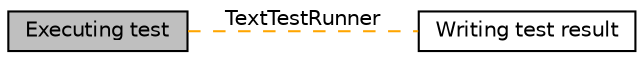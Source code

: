 digraph "Executing test"
{
  edge [fontname="Helvetica",fontsize="10",labelfontname="Helvetica",labelfontsize="10"];
  node [fontname="Helvetica",fontsize="10",shape=record];
  rankdir=LR;
  Node1 [label="Writing test result",height=0.2,width=0.4,color="black", fillcolor="white", style="filled",URL="$group___writing_test_result.html"];
  Node0 [label="Executing test",height=0.2,width=0.4,color="black", fillcolor="grey75", style="filled", fontcolor="black"];
  Node0->Node1 [shape=plaintext, label="TextTestRunner", color="orange", dir="none", style="dashed"];
}
